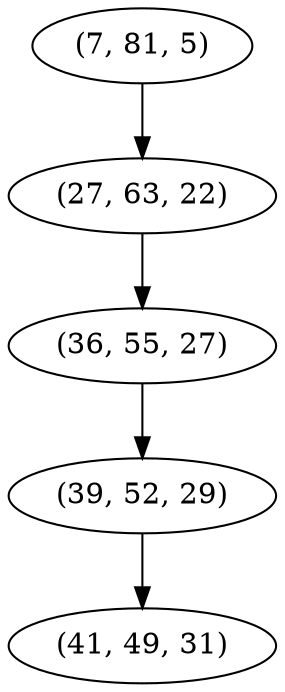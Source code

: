 digraph tree {
    "(7, 81, 5)";
    "(27, 63, 22)";
    "(36, 55, 27)";
    "(39, 52, 29)";
    "(41, 49, 31)";
    "(7, 81, 5)" -> "(27, 63, 22)";
    "(27, 63, 22)" -> "(36, 55, 27)";
    "(36, 55, 27)" -> "(39, 52, 29)";
    "(39, 52, 29)" -> "(41, 49, 31)";
}
